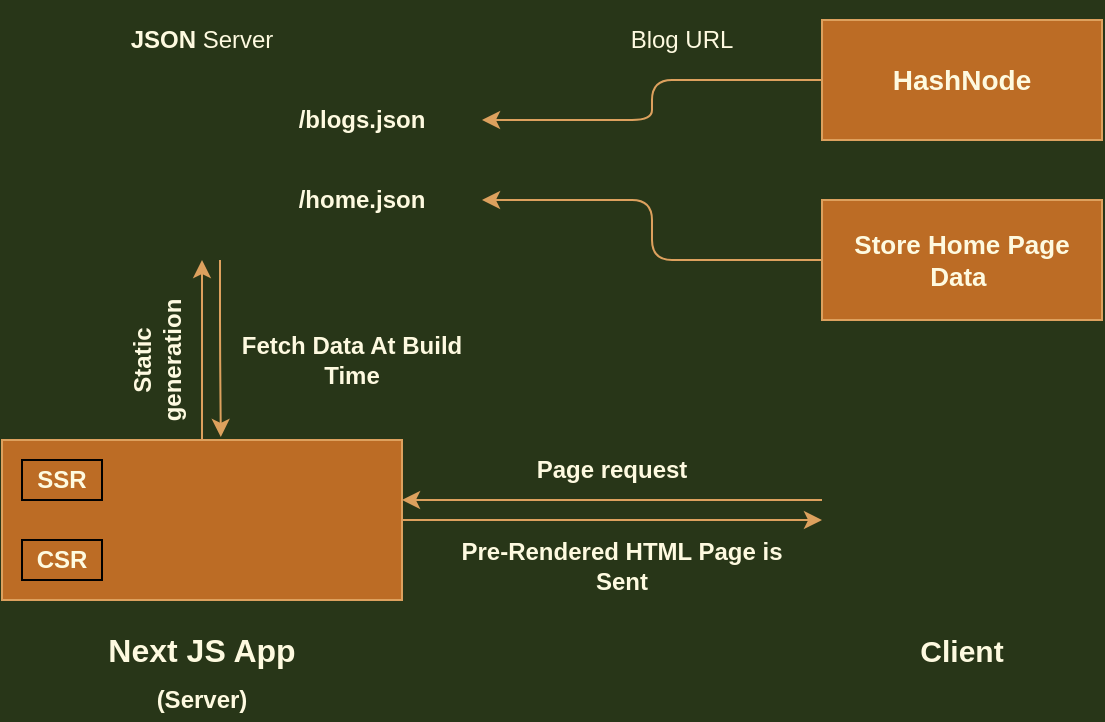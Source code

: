 <mxfile version="14.9.0" type="github">
  <diagram id="WSVtWr1x8tHoHqvTrsPi" name="Page-1">
    <mxGraphModel dx="981" dy="556" grid="1" gridSize="10" guides="1" tooltips="1" connect="1" arrows="1" fold="1" page="1" pageScale="1" pageWidth="2339" pageHeight="3300" background="#283618" math="0" shadow="0">
      <root>
        <mxCell id="0" />
        <mxCell id="1" parent="0" />
        <mxCell id="HncckDs_8DU729KPtUVX-73" style="edgeStyle=orthogonalEdgeStyle;curved=0;rounded=1;sketch=0;orthogonalLoop=1;jettySize=auto;html=1;entryX=0.547;entryY=-0.019;entryDx=0;entryDy=0;entryPerimeter=0;fontColor=#FEFAE0;strokeColor=#DDA15E;fillColor=#BC6C25;" edge="1" parent="1" target="HncckDs_8DU729KPtUVX-59">
          <mxGeometry relative="1" as="geometry">
            <mxPoint x="489" y="190" as="sourcePoint" />
            <Array as="points">
              <mxPoint x="489" y="230" />
            </Array>
          </mxGeometry>
        </mxCell>
        <mxCell id="HncckDs_8DU729KPtUVX-48" value="" style="shape=image;html=1;verticalAlign=top;verticalLabelPosition=bottom;labelBackgroundColor=#ffffff;imageAspect=0;aspect=fixed;image=https://cdn0.iconfinder.com/data/icons/octicons/1024/mark-github-128.png;rounded=0;sketch=0;fontColor=#FEFAE0;strokeColor=#DDA15E;fillColor=#BC6C25;" vertex="1" parent="1">
          <mxGeometry x="440" y="100" width="80" height="80" as="geometry" />
        </mxCell>
        <mxCell id="HncckDs_8DU729KPtUVX-49" value="&lt;b&gt;/blogs.json&lt;/b&gt;" style="text;html=1;strokeColor=none;fillColor=none;align=center;verticalAlign=middle;whiteSpace=wrap;rounded=0;sketch=0;fontColor=#FEFAE0;" vertex="1" parent="1">
          <mxGeometry x="500" y="100" width="120" height="40" as="geometry" />
        </mxCell>
        <mxCell id="HncckDs_8DU729KPtUVX-52" style="edgeStyle=orthogonalEdgeStyle;curved=0;rounded=1;sketch=0;orthogonalLoop=1;jettySize=auto;html=1;entryX=1;entryY=0.5;entryDx=0;entryDy=0;fontColor=#FEFAE0;strokeColor=#DDA15E;fillColor=#BC6C25;" edge="1" parent="1" source="HncckDs_8DU729KPtUVX-50" target="HncckDs_8DU729KPtUVX-49">
          <mxGeometry relative="1" as="geometry" />
        </mxCell>
        <mxCell id="HncckDs_8DU729KPtUVX-50" value="&lt;b&gt;&lt;font style=&quot;font-size: 14px&quot;&gt;HashNode&lt;/font&gt;&lt;/b&gt;" style="rounded=0;whiteSpace=wrap;html=1;sketch=0;fontColor=#FEFAE0;strokeColor=#DDA15E;fillColor=#BC6C25;" vertex="1" parent="1">
          <mxGeometry x="790" y="70" width="140" height="60" as="geometry" />
        </mxCell>
        <mxCell id="HncckDs_8DU729KPtUVX-51" value="&lt;b&gt;/home.json&lt;/b&gt;" style="text;html=1;strokeColor=none;fillColor=none;align=center;verticalAlign=middle;whiteSpace=wrap;rounded=0;sketch=0;fontColor=#FEFAE0;" vertex="1" parent="1">
          <mxGeometry x="500" y="140" width="120" height="40" as="geometry" />
        </mxCell>
        <mxCell id="HncckDs_8DU729KPtUVX-54" value="Blog URL" style="text;html=1;strokeColor=none;fillColor=none;align=center;verticalAlign=middle;whiteSpace=wrap;rounded=0;sketch=0;fontColor=#FEFAE0;" vertex="1" parent="1">
          <mxGeometry x="680" y="70" width="80" height="20" as="geometry" />
        </mxCell>
        <mxCell id="HncckDs_8DU729KPtUVX-57" style="edgeStyle=orthogonalEdgeStyle;curved=0;rounded=1;sketch=0;orthogonalLoop=1;jettySize=auto;html=1;entryX=1;entryY=0.5;entryDx=0;entryDy=0;fontColor=#FEFAE0;strokeColor=#DDA15E;fillColor=#BC6C25;" edge="1" parent="1" source="HncckDs_8DU729KPtUVX-55" target="HncckDs_8DU729KPtUVX-51">
          <mxGeometry relative="1" as="geometry" />
        </mxCell>
        <mxCell id="HncckDs_8DU729KPtUVX-55" value="&lt;b&gt;&lt;font style=&quot;font-size: 13px&quot;&gt;Store Home Page Data&amp;nbsp;&lt;/font&gt;&lt;/b&gt;" style="rounded=0;whiteSpace=wrap;html=1;sketch=0;fontColor=#FEFAE0;strokeColor=#DDA15E;fillColor=#BC6C25;" vertex="1" parent="1">
          <mxGeometry x="790" y="160" width="140" height="60" as="geometry" />
        </mxCell>
        <mxCell id="HncckDs_8DU729KPtUVX-58" value="&lt;b&gt;JSON&lt;/b&gt; Server" style="text;html=1;strokeColor=none;fillColor=none;align=center;verticalAlign=middle;whiteSpace=wrap;rounded=0;sketch=0;fontColor=#FEFAE0;" vertex="1" parent="1">
          <mxGeometry x="430" y="60" width="100" height="40" as="geometry" />
        </mxCell>
        <mxCell id="HncckDs_8DU729KPtUVX-64" style="edgeStyle=orthogonalEdgeStyle;curved=0;rounded=1;sketch=0;orthogonalLoop=1;jettySize=auto;html=1;fontColor=#FEFAE0;strokeColor=#DDA15E;fillColor=#BC6C25;" edge="1" parent="1" source="HncckDs_8DU729KPtUVX-59">
          <mxGeometry relative="1" as="geometry">
            <mxPoint x="480" y="190" as="targetPoint" />
          </mxGeometry>
        </mxCell>
        <mxCell id="HncckDs_8DU729KPtUVX-71" style="edgeStyle=orthogonalEdgeStyle;curved=0;rounded=1;sketch=0;orthogonalLoop=1;jettySize=auto;html=1;entryX=0;entryY=0.556;entryDx=0;entryDy=0;entryPerimeter=0;fontColor=#FEFAE0;strokeColor=#DDA15E;fillColor=#BC6C25;" edge="1" parent="1" source="HncckDs_8DU729KPtUVX-59" target="HncckDs_8DU729KPtUVX-67">
          <mxGeometry relative="1" as="geometry" />
        </mxCell>
        <mxCell id="HncckDs_8DU729KPtUVX-59" value="" style="rounded=0;whiteSpace=wrap;html=1;sketch=0;fontColor=#FEFAE0;strokeColor=#DDA15E;fillColor=#BC6C25;" vertex="1" parent="1">
          <mxGeometry x="380" y="280" width="200" height="80" as="geometry" />
        </mxCell>
        <mxCell id="HncckDs_8DU729KPtUVX-60" value="" style="shape=image;html=1;verticalAlign=top;verticalLabelPosition=bottom;labelBackgroundColor=#ffffff;imageAspect=0;aspect=fixed;image=https://cdn4.iconfinder.com/data/icons/logos-brands-5/24/react-128.png;rounded=0;sketch=0;fontColor=#FFFFFF;strokeColor=#FFFFFF;fillColor=#FFFFFF;" vertex="1" parent="1">
          <mxGeometry x="520" y="295" width="50" height="50" as="geometry" />
        </mxCell>
        <mxCell id="HncckDs_8DU729KPtUVX-61" value="&lt;b&gt;&lt;font style=&quot;font-size: 16px&quot;&gt;Next JS App&lt;/font&gt;&lt;/b&gt;" style="text;html=1;strokeColor=none;fillColor=none;align=center;verticalAlign=middle;whiteSpace=wrap;rounded=0;sketch=0;fontColor=#FEFAE0;" vertex="1" parent="1">
          <mxGeometry x="400" y="370" width="160" height="30" as="geometry" />
        </mxCell>
        <mxCell id="HncckDs_8DU729KPtUVX-62" value="&lt;b&gt;SSR&lt;/b&gt;" style="text;html=1;strokeColor=#000000;fillColor=none;align=center;verticalAlign=middle;whiteSpace=wrap;rounded=0;sketch=0;fontColor=#FEFAE0;" vertex="1" parent="1">
          <mxGeometry x="390" y="290" width="40" height="20" as="geometry" />
        </mxCell>
        <mxCell id="HncckDs_8DU729KPtUVX-63" value="&lt;b&gt;CSR&lt;/b&gt;" style="text;html=1;strokeColor=#000000;fillColor=none;align=center;verticalAlign=middle;whiteSpace=wrap;rounded=0;sketch=0;fontColor=#FEFAE0;" vertex="1" parent="1">
          <mxGeometry x="390" y="330" width="40" height="20" as="geometry" />
        </mxCell>
        <mxCell id="HncckDs_8DU729KPtUVX-65" value="&lt;b&gt;Static generation&lt;/b&gt;" style="text;html=1;strokeColor=none;fillColor=none;align=center;verticalAlign=middle;whiteSpace=wrap;rounded=0;sketch=0;fontColor=#FEFAE0;rotation=-90;" vertex="1" parent="1">
          <mxGeometry x="415" y="210" width="85" height="60" as="geometry" />
        </mxCell>
        <mxCell id="HncckDs_8DU729KPtUVX-66" value="&lt;b&gt;Fetch Data At Build Time&lt;/b&gt;" style="text;html=1;strokeColor=none;fillColor=none;align=center;verticalAlign=middle;whiteSpace=wrap;rounded=0;sketch=0;fontColor=#FEFAE0;" vertex="1" parent="1">
          <mxGeometry x="490" y="230" width="130" height="20" as="geometry" />
        </mxCell>
        <mxCell id="HncckDs_8DU729KPtUVX-72" style="edgeStyle=orthogonalEdgeStyle;curved=0;rounded=1;sketch=0;orthogonalLoop=1;jettySize=auto;html=1;fontColor=#FEFAE0;strokeColor=#DDA15E;fillColor=#BC6C25;" edge="1" parent="1" source="HncckDs_8DU729KPtUVX-67">
          <mxGeometry relative="1" as="geometry">
            <mxPoint x="580" y="310" as="targetPoint" />
            <Array as="points">
              <mxPoint x="580" y="310" />
            </Array>
          </mxGeometry>
        </mxCell>
        <mxCell id="HncckDs_8DU729KPtUVX-67" value="" style="shape=image;html=1;verticalAlign=top;verticalLabelPosition=bottom;labelBackgroundColor=#ffffff;imageAspect=0;aspect=fixed;image=https://cdn2.iconfinder.com/data/icons/whcompare-isometric-web-hosting-servers/50/web-browser-on-laptop-128.png;rounded=0;sketch=0;fontColor=#FEFAE0;strokeColor=#DDA15E;fillColor=#BC6C25;" vertex="1" parent="1">
          <mxGeometry x="790" y="270" width="90" height="90" as="geometry" />
        </mxCell>
        <mxCell id="HncckDs_8DU729KPtUVX-68" value="" style="shape=image;html=1;verticalAlign=top;verticalLabelPosition=bottom;labelBackgroundColor=#ffffff;imageAspect=0;aspect=fixed;image=https://cdn1.iconfinder.com/data/icons/logotypes/32/chrome-128.png;rounded=0;sketch=0;fontColor=#FEFAE0;strokeColor=#DDA15E;fillColor=#BC6C25;" vertex="1" parent="1">
          <mxGeometry x="890" y="300" width="40" height="40" as="geometry" />
        </mxCell>
        <mxCell id="HncckDs_8DU729KPtUVX-69" value="&lt;b&gt;&lt;font style=&quot;font-size: 15px&quot;&gt;Client&lt;/font&gt;&lt;/b&gt;" style="text;html=1;strokeColor=none;fillColor=none;align=center;verticalAlign=middle;whiteSpace=wrap;rounded=0;sketch=0;fontColor=#FEFAE0;" vertex="1" parent="1">
          <mxGeometry x="820" y="370" width="80" height="30" as="geometry" />
        </mxCell>
        <mxCell id="HncckDs_8DU729KPtUVX-70" value="&lt;b&gt;(Server)&lt;/b&gt;" style="text;html=1;strokeColor=none;fillColor=none;align=center;verticalAlign=middle;whiteSpace=wrap;rounded=0;sketch=0;fontColor=#FEFAE0;" vertex="1" parent="1">
          <mxGeometry x="455" y="400" width="50" height="20" as="geometry" />
        </mxCell>
        <mxCell id="HncckDs_8DU729KPtUVX-75" value="&lt;b&gt;Pre-Rendered HTML Page is Sent&lt;/b&gt;" style="text;html=1;strokeColor=none;fillColor=none;align=center;verticalAlign=middle;whiteSpace=wrap;rounded=0;sketch=0;fontColor=#FEFAE0;" vertex="1" parent="1">
          <mxGeometry x="600" y="325" width="180" height="35" as="geometry" />
        </mxCell>
        <mxCell id="HncckDs_8DU729KPtUVX-76" value="&lt;b&gt;Page request&lt;/b&gt;" style="text;html=1;strokeColor=none;fillColor=none;align=center;verticalAlign=middle;whiteSpace=wrap;rounded=0;sketch=0;fontColor=#FEFAE0;" vertex="1" parent="1">
          <mxGeometry x="610" y="280" width="150" height="30" as="geometry" />
        </mxCell>
      </root>
    </mxGraphModel>
  </diagram>
</mxfile>
